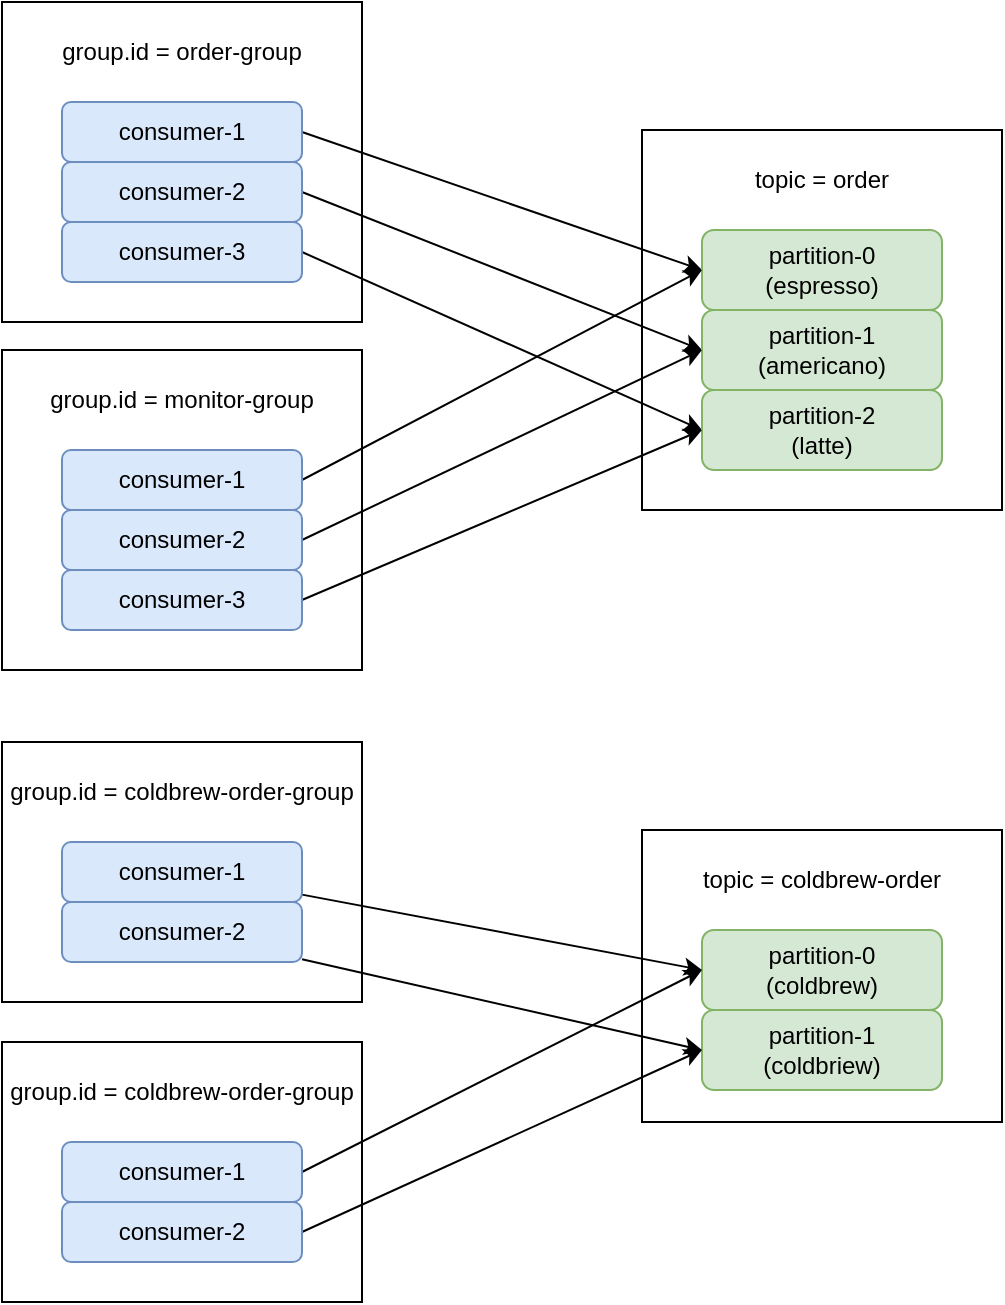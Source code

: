 <mxfile version="26.0.6">
  <diagram name="페이지-1" id="TpMk4SV4jNbYeq_rbaHF">
    <mxGraphModel dx="616" dy="1171" grid="1" gridSize="10" guides="1" tooltips="1" connect="1" arrows="1" fold="1" page="1" pageScale="1" pageWidth="1169" pageHeight="827" math="0" shadow="0">
      <root>
        <mxCell id="0" />
        <mxCell id="1" parent="0" />
        <mxCell id="Ak-W6qp5ohLVwJs3sLuC-1" value="" style="rounded=0;whiteSpace=wrap;html=1;" parent="1" vertex="1">
          <mxGeometry x="400" y="574" width="180" height="146" as="geometry" />
        </mxCell>
        <mxCell id="Nu1wtj4-nATQzFPG6_Lj-16" value="" style="rounded=0;whiteSpace=wrap;html=1;" parent="1" vertex="1">
          <mxGeometry x="400" y="224" width="180" height="190" as="geometry" />
        </mxCell>
        <mxCell id="Nu1wtj4-nATQzFPG6_Lj-1" value="" style="rounded=0;whiteSpace=wrap;html=1;" parent="1" vertex="1">
          <mxGeometry x="80" y="160" width="180" height="160" as="geometry" />
        </mxCell>
        <mxCell id="SJt1g9deCjwBGVB8re3M-4" style="rounded=0;orthogonalLoop=1;jettySize=auto;html=1;entryX=0;entryY=0.5;entryDx=0;entryDy=0;exitX=1;exitY=0.5;exitDx=0;exitDy=0;" parent="1" source="Nu1wtj4-nATQzFPG6_Lj-2" target="Nu1wtj4-nATQzFPG6_Lj-8" edge="1">
          <mxGeometry relative="1" as="geometry" />
        </mxCell>
        <mxCell id="Nu1wtj4-nATQzFPG6_Lj-2" value="consumer-1" style="rounded=1;whiteSpace=wrap;html=1;fillColor=#dae8fc;strokeColor=#6c8ebf;" parent="1" vertex="1">
          <mxGeometry x="110" y="210" width="120" height="30" as="geometry" />
        </mxCell>
        <mxCell id="SJt1g9deCjwBGVB8re3M-5" style="rounded=0;orthogonalLoop=1;jettySize=auto;html=1;entryX=0;entryY=0.5;entryDx=0;entryDy=0;exitX=1;exitY=0.5;exitDx=0;exitDy=0;" parent="1" source="Nu1wtj4-nATQzFPG6_Lj-3" target="SJt1g9deCjwBGVB8re3M-1" edge="1">
          <mxGeometry relative="1" as="geometry" />
        </mxCell>
        <mxCell id="Nu1wtj4-nATQzFPG6_Lj-3" value="consumer-2" style="rounded=1;whiteSpace=wrap;html=1;fillColor=#dae8fc;strokeColor=#6c8ebf;" parent="1" vertex="1">
          <mxGeometry x="110" y="240" width="120" height="30" as="geometry" />
        </mxCell>
        <mxCell id="SJt1g9deCjwBGVB8re3M-6" style="rounded=0;orthogonalLoop=1;jettySize=auto;html=1;entryX=0;entryY=0.5;entryDx=0;entryDy=0;exitX=1;exitY=0.5;exitDx=0;exitDy=0;" parent="1" source="Nu1wtj4-nATQzFPG6_Lj-4" target="SJt1g9deCjwBGVB8re3M-2" edge="1">
          <mxGeometry relative="1" as="geometry" />
        </mxCell>
        <mxCell id="Nu1wtj4-nATQzFPG6_Lj-4" value="consumer-3" style="rounded=1;whiteSpace=wrap;html=1;fillColor=#dae8fc;strokeColor=#6c8ebf;" parent="1" vertex="1">
          <mxGeometry x="110" y="270" width="120" height="30" as="geometry" />
        </mxCell>
        <mxCell id="Nu1wtj4-nATQzFPG6_Lj-6" value="group.id = order-group" style="text;html=1;align=center;verticalAlign=middle;whiteSpace=wrap;rounded=0;" parent="1" vertex="1">
          <mxGeometry x="80" y="170" width="180" height="30" as="geometry" />
        </mxCell>
        <mxCell id="Nu1wtj4-nATQzFPG6_Lj-8" value="partition-0&lt;div&gt;(espresso)&lt;/div&gt;" style="rounded=1;whiteSpace=wrap;html=1;fillColor=#d5e8d4;strokeColor=#82b366;" parent="1" vertex="1">
          <mxGeometry x="430" y="274" width="120" height="40" as="geometry" />
        </mxCell>
        <mxCell id="Nu1wtj4-nATQzFPG6_Lj-17" value="topic = order" style="text;html=1;align=center;verticalAlign=middle;whiteSpace=wrap;rounded=0;" parent="1" vertex="1">
          <mxGeometry x="420" y="234" width="140" height="30" as="geometry" />
        </mxCell>
        <mxCell id="SJt1g9deCjwBGVB8re3M-1" value="partition-1&lt;div&gt;(americano)&lt;/div&gt;" style="rounded=1;whiteSpace=wrap;html=1;fillColor=#d5e8d4;strokeColor=#82b366;" parent="1" vertex="1">
          <mxGeometry x="430" y="314" width="120" height="40" as="geometry" />
        </mxCell>
        <mxCell id="SJt1g9deCjwBGVB8re3M-2" value="partition-2&lt;div&gt;(latte)&lt;/div&gt;" style="rounded=1;whiteSpace=wrap;html=1;fillColor=#d5e8d4;strokeColor=#82b366;" parent="1" vertex="1">
          <mxGeometry x="430" y="354" width="120" height="40" as="geometry" />
        </mxCell>
        <mxCell id="Ak-W6qp5ohLVwJs3sLuC-2" value="partition-0&lt;div&gt;(coldbrew)&lt;/div&gt;" style="rounded=1;whiteSpace=wrap;html=1;fillColor=#d5e8d4;strokeColor=#82b366;" parent="1" vertex="1">
          <mxGeometry x="430" y="624" width="120" height="40" as="geometry" />
        </mxCell>
        <mxCell id="Ak-W6qp5ohLVwJs3sLuC-3" value="topic = coldbrew-order" style="text;html=1;align=center;verticalAlign=middle;whiteSpace=wrap;rounded=0;" parent="1" vertex="1">
          <mxGeometry x="420" y="584" width="140" height="30" as="geometry" />
        </mxCell>
        <mxCell id="Ak-W6qp5ohLVwJs3sLuC-4" value="partition-1&lt;div&gt;(coldbriew)&lt;/div&gt;" style="rounded=1;whiteSpace=wrap;html=1;fillColor=#d5e8d4;strokeColor=#82b366;" parent="1" vertex="1">
          <mxGeometry x="430" y="664" width="120" height="40" as="geometry" />
        </mxCell>
        <mxCell id="Jld8xgx-LlhoUwvwnqEl-1" value="" style="rounded=0;whiteSpace=wrap;html=1;" parent="1" vertex="1">
          <mxGeometry x="80" y="530" width="180" height="130" as="geometry" />
        </mxCell>
        <mxCell id="Jld8xgx-LlhoUwvwnqEl-7" style="rounded=0;orthogonalLoop=1;jettySize=auto;html=1;entryX=0;entryY=0.5;entryDx=0;entryDy=0;" parent="1" source="Jld8xgx-LlhoUwvwnqEl-2" target="Ak-W6qp5ohLVwJs3sLuC-2" edge="1">
          <mxGeometry relative="1" as="geometry" />
        </mxCell>
        <mxCell id="Jld8xgx-LlhoUwvwnqEl-2" value="consumer-1" style="rounded=1;whiteSpace=wrap;html=1;fillColor=#dae8fc;strokeColor=#6c8ebf;" parent="1" vertex="1">
          <mxGeometry x="110" y="580" width="120" height="30" as="geometry" />
        </mxCell>
        <mxCell id="Jld8xgx-LlhoUwvwnqEl-8" style="rounded=0;orthogonalLoop=1;jettySize=auto;html=1;entryX=0;entryY=0.5;entryDx=0;entryDy=0;" parent="1" source="Jld8xgx-LlhoUwvwnqEl-3" target="Ak-W6qp5ohLVwJs3sLuC-4" edge="1">
          <mxGeometry relative="1" as="geometry" />
        </mxCell>
        <mxCell id="Jld8xgx-LlhoUwvwnqEl-3" value="consumer-2" style="rounded=1;whiteSpace=wrap;html=1;fillColor=#dae8fc;strokeColor=#6c8ebf;" parent="1" vertex="1">
          <mxGeometry x="110" y="610" width="120" height="30" as="geometry" />
        </mxCell>
        <mxCell id="Jld8xgx-LlhoUwvwnqEl-6" value="group.id = coldbrew-order-group" style="text;html=1;align=center;verticalAlign=middle;whiteSpace=wrap;rounded=0;" parent="1" vertex="1">
          <mxGeometry x="80" y="540" width="180" height="30" as="geometry" />
        </mxCell>
        <mxCell id="VEIjop3Y4bKVjo4-xNuC-1" value="" style="rounded=0;whiteSpace=wrap;html=1;" vertex="1" parent="1">
          <mxGeometry x="80" y="334" width="180" height="160" as="geometry" />
        </mxCell>
        <mxCell id="VEIjop3Y4bKVjo4-xNuC-6" style="rounded=0;orthogonalLoop=1;jettySize=auto;html=1;entryX=0;entryY=0.5;entryDx=0;entryDy=0;exitX=1;exitY=0.5;exitDx=0;exitDy=0;" edge="1" parent="1" source="VEIjop3Y4bKVjo4-xNuC-2" target="Nu1wtj4-nATQzFPG6_Lj-8">
          <mxGeometry relative="1" as="geometry" />
        </mxCell>
        <mxCell id="VEIjop3Y4bKVjo4-xNuC-2" value="consumer-1" style="rounded=1;whiteSpace=wrap;html=1;fillColor=#dae8fc;strokeColor=#6c8ebf;" vertex="1" parent="1">
          <mxGeometry x="110" y="384" width="120" height="30" as="geometry" />
        </mxCell>
        <mxCell id="VEIjop3Y4bKVjo4-xNuC-7" style="rounded=0;orthogonalLoop=1;jettySize=auto;html=1;entryX=0;entryY=0.5;entryDx=0;entryDy=0;exitX=1;exitY=0.5;exitDx=0;exitDy=0;" edge="1" parent="1" source="VEIjop3Y4bKVjo4-xNuC-3" target="SJt1g9deCjwBGVB8re3M-1">
          <mxGeometry relative="1" as="geometry" />
        </mxCell>
        <mxCell id="VEIjop3Y4bKVjo4-xNuC-3" value="consumer-2" style="rounded=1;whiteSpace=wrap;html=1;fillColor=#dae8fc;strokeColor=#6c8ebf;" vertex="1" parent="1">
          <mxGeometry x="110" y="414" width="120" height="30" as="geometry" />
        </mxCell>
        <mxCell id="VEIjop3Y4bKVjo4-xNuC-8" style="rounded=0;orthogonalLoop=1;jettySize=auto;html=1;entryX=0;entryY=0.5;entryDx=0;entryDy=0;exitX=1;exitY=0.5;exitDx=0;exitDy=0;" edge="1" parent="1" source="VEIjop3Y4bKVjo4-xNuC-4" target="SJt1g9deCjwBGVB8re3M-2">
          <mxGeometry relative="1" as="geometry" />
        </mxCell>
        <mxCell id="VEIjop3Y4bKVjo4-xNuC-4" value="consumer-3" style="rounded=1;whiteSpace=wrap;html=1;fillColor=#dae8fc;strokeColor=#6c8ebf;" vertex="1" parent="1">
          <mxGeometry x="110" y="444" width="120" height="30" as="geometry" />
        </mxCell>
        <mxCell id="VEIjop3Y4bKVjo4-xNuC-5" value="group.id = monitor-group" style="text;html=1;align=center;verticalAlign=middle;whiteSpace=wrap;rounded=0;" vertex="1" parent="1">
          <mxGeometry x="80" y="344" width="180" height="30" as="geometry" />
        </mxCell>
        <mxCell id="VEIjop3Y4bKVjo4-xNuC-9" value="" style="rounded=0;whiteSpace=wrap;html=1;" vertex="1" parent="1">
          <mxGeometry x="80" y="680" width="180" height="130" as="geometry" />
        </mxCell>
        <mxCell id="VEIjop3Y4bKVjo4-xNuC-13" style="rounded=0;orthogonalLoop=1;jettySize=auto;html=1;entryX=0;entryY=0.5;entryDx=0;entryDy=0;" edge="1" parent="1" target="Ak-W6qp5ohLVwJs3sLuC-2">
          <mxGeometry relative="1" as="geometry">
            <mxPoint x="230" y="745" as="sourcePoint" />
          </mxGeometry>
        </mxCell>
        <mxCell id="VEIjop3Y4bKVjo4-xNuC-10" value="consumer-1" style="rounded=1;whiteSpace=wrap;html=1;fillColor=#dae8fc;strokeColor=#6c8ebf;" vertex="1" parent="1">
          <mxGeometry x="110" y="730" width="120" height="30" as="geometry" />
        </mxCell>
        <mxCell id="VEIjop3Y4bKVjo4-xNuC-14" style="rounded=0;orthogonalLoop=1;jettySize=auto;html=1;entryX=0;entryY=0.5;entryDx=0;entryDy=0;exitX=1;exitY=0.5;exitDx=0;exitDy=0;" edge="1" parent="1" source="VEIjop3Y4bKVjo4-xNuC-11" target="Ak-W6qp5ohLVwJs3sLuC-4">
          <mxGeometry relative="1" as="geometry" />
        </mxCell>
        <mxCell id="VEIjop3Y4bKVjo4-xNuC-11" value="consumer-2" style="rounded=1;whiteSpace=wrap;html=1;fillColor=#dae8fc;strokeColor=#6c8ebf;" vertex="1" parent="1">
          <mxGeometry x="110" y="760" width="120" height="30" as="geometry" />
        </mxCell>
        <mxCell id="VEIjop3Y4bKVjo4-xNuC-12" value="group.id = coldbrew-order-group" style="text;html=1;align=center;verticalAlign=middle;whiteSpace=wrap;rounded=0;" vertex="1" parent="1">
          <mxGeometry x="80" y="690" width="180" height="30" as="geometry" />
        </mxCell>
      </root>
    </mxGraphModel>
  </diagram>
</mxfile>
